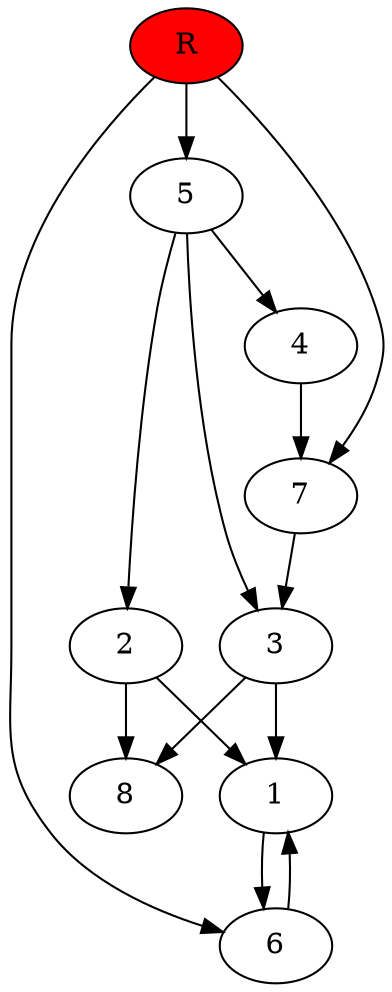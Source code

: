 digraph prb12174 {
	1
	2
	3
	4
	5
	6
	7
	8
	R [fillcolor="#ff0000" style=filled]
	1 -> 6
	2 -> 1
	2 -> 8
	3 -> 1
	3 -> 8
	4 -> 7
	5 -> 2
	5 -> 3
	5 -> 4
	6 -> 1
	7 -> 3
	R -> 5
	R -> 6
	R -> 7
}
